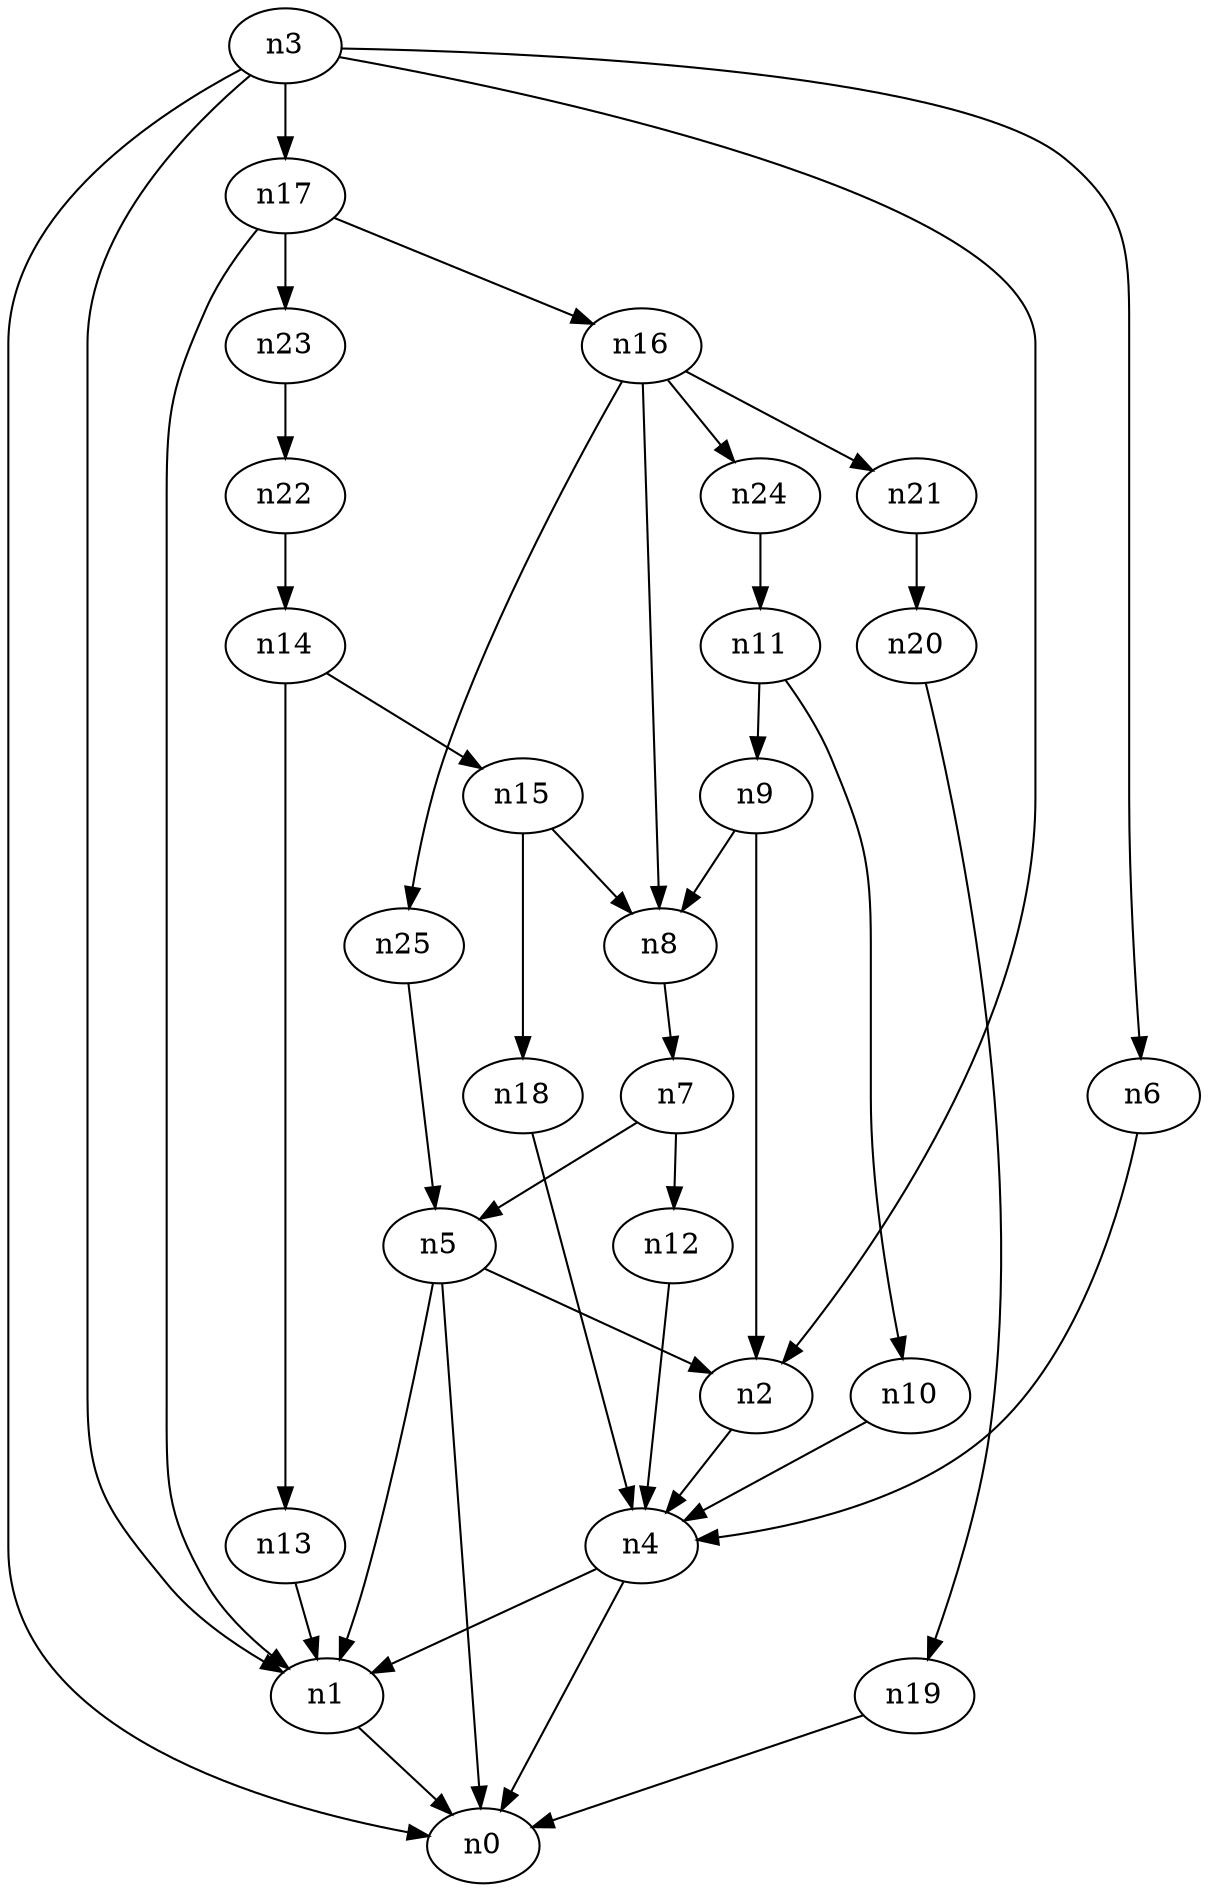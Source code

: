 digraph G {
	n1 -> n0	 [_graphml_id=e11];
	n2 -> n4	 [_graphml_id=e7];
	n3 -> n0	 [_graphml_id=e0];
	n3 -> n1	 [_graphml_id=e3];
	n3 -> n2	 [_graphml_id=e6];
	n3 -> n6	 [_graphml_id=e9];
	n3 -> n17	 [_graphml_id=e30];
	n4 -> n0	 [_graphml_id=e1];
	n4 -> n1	 [_graphml_id=e4];
	n5 -> n0	 [_graphml_id=e2];
	n5 -> n1	 [_graphml_id=e5];
	n5 -> n2	 [_graphml_id=e8];
	n6 -> n4	 [_graphml_id=e10];
	n7 -> n5	 [_graphml_id=e12];
	n7 -> n12	 [_graphml_id=e19];
	n8 -> n7	 [_graphml_id=e13];
	n9 -> n2	 [_graphml_id=e15];
	n9 -> n8	 [_graphml_id=e14];
	n10 -> n4	 [_graphml_id=e16];
	n11 -> n9	 [_graphml_id=e18];
	n11 -> n10	 [_graphml_id=e17];
	n12 -> n4	 [_graphml_id=e20];
	n13 -> n1	 [_graphml_id=e21];
	n14 -> n13	 [_graphml_id=e22];
	n14 -> n15	 [_graphml_id=e23];
	n15 -> n8	 [_graphml_id=e24];
	n15 -> n18	 [_graphml_id=e28];
	n16 -> n8	 [_graphml_id=e25];
	n16 -> n21	 [_graphml_id=e34];
	n16 -> n24	 [_graphml_id=e39];
	n16 -> n25	 [_graphml_id=e40];
	n17 -> n1	 [_graphml_id=e27];
	n17 -> n16	 [_graphml_id=e26];
	n17 -> n23	 [_graphml_id=e37];
	n18 -> n4	 [_graphml_id=e29];
	n19 -> n0	 [_graphml_id=e31];
	n20 -> n19	 [_graphml_id=e32];
	n21 -> n20	 [_graphml_id=e33];
	n22 -> n14	 [_graphml_id=e35];
	n23 -> n22	 [_graphml_id=e36];
	n24 -> n11	 [_graphml_id=e38];
	n25 -> n5	 [_graphml_id=e41];
}
